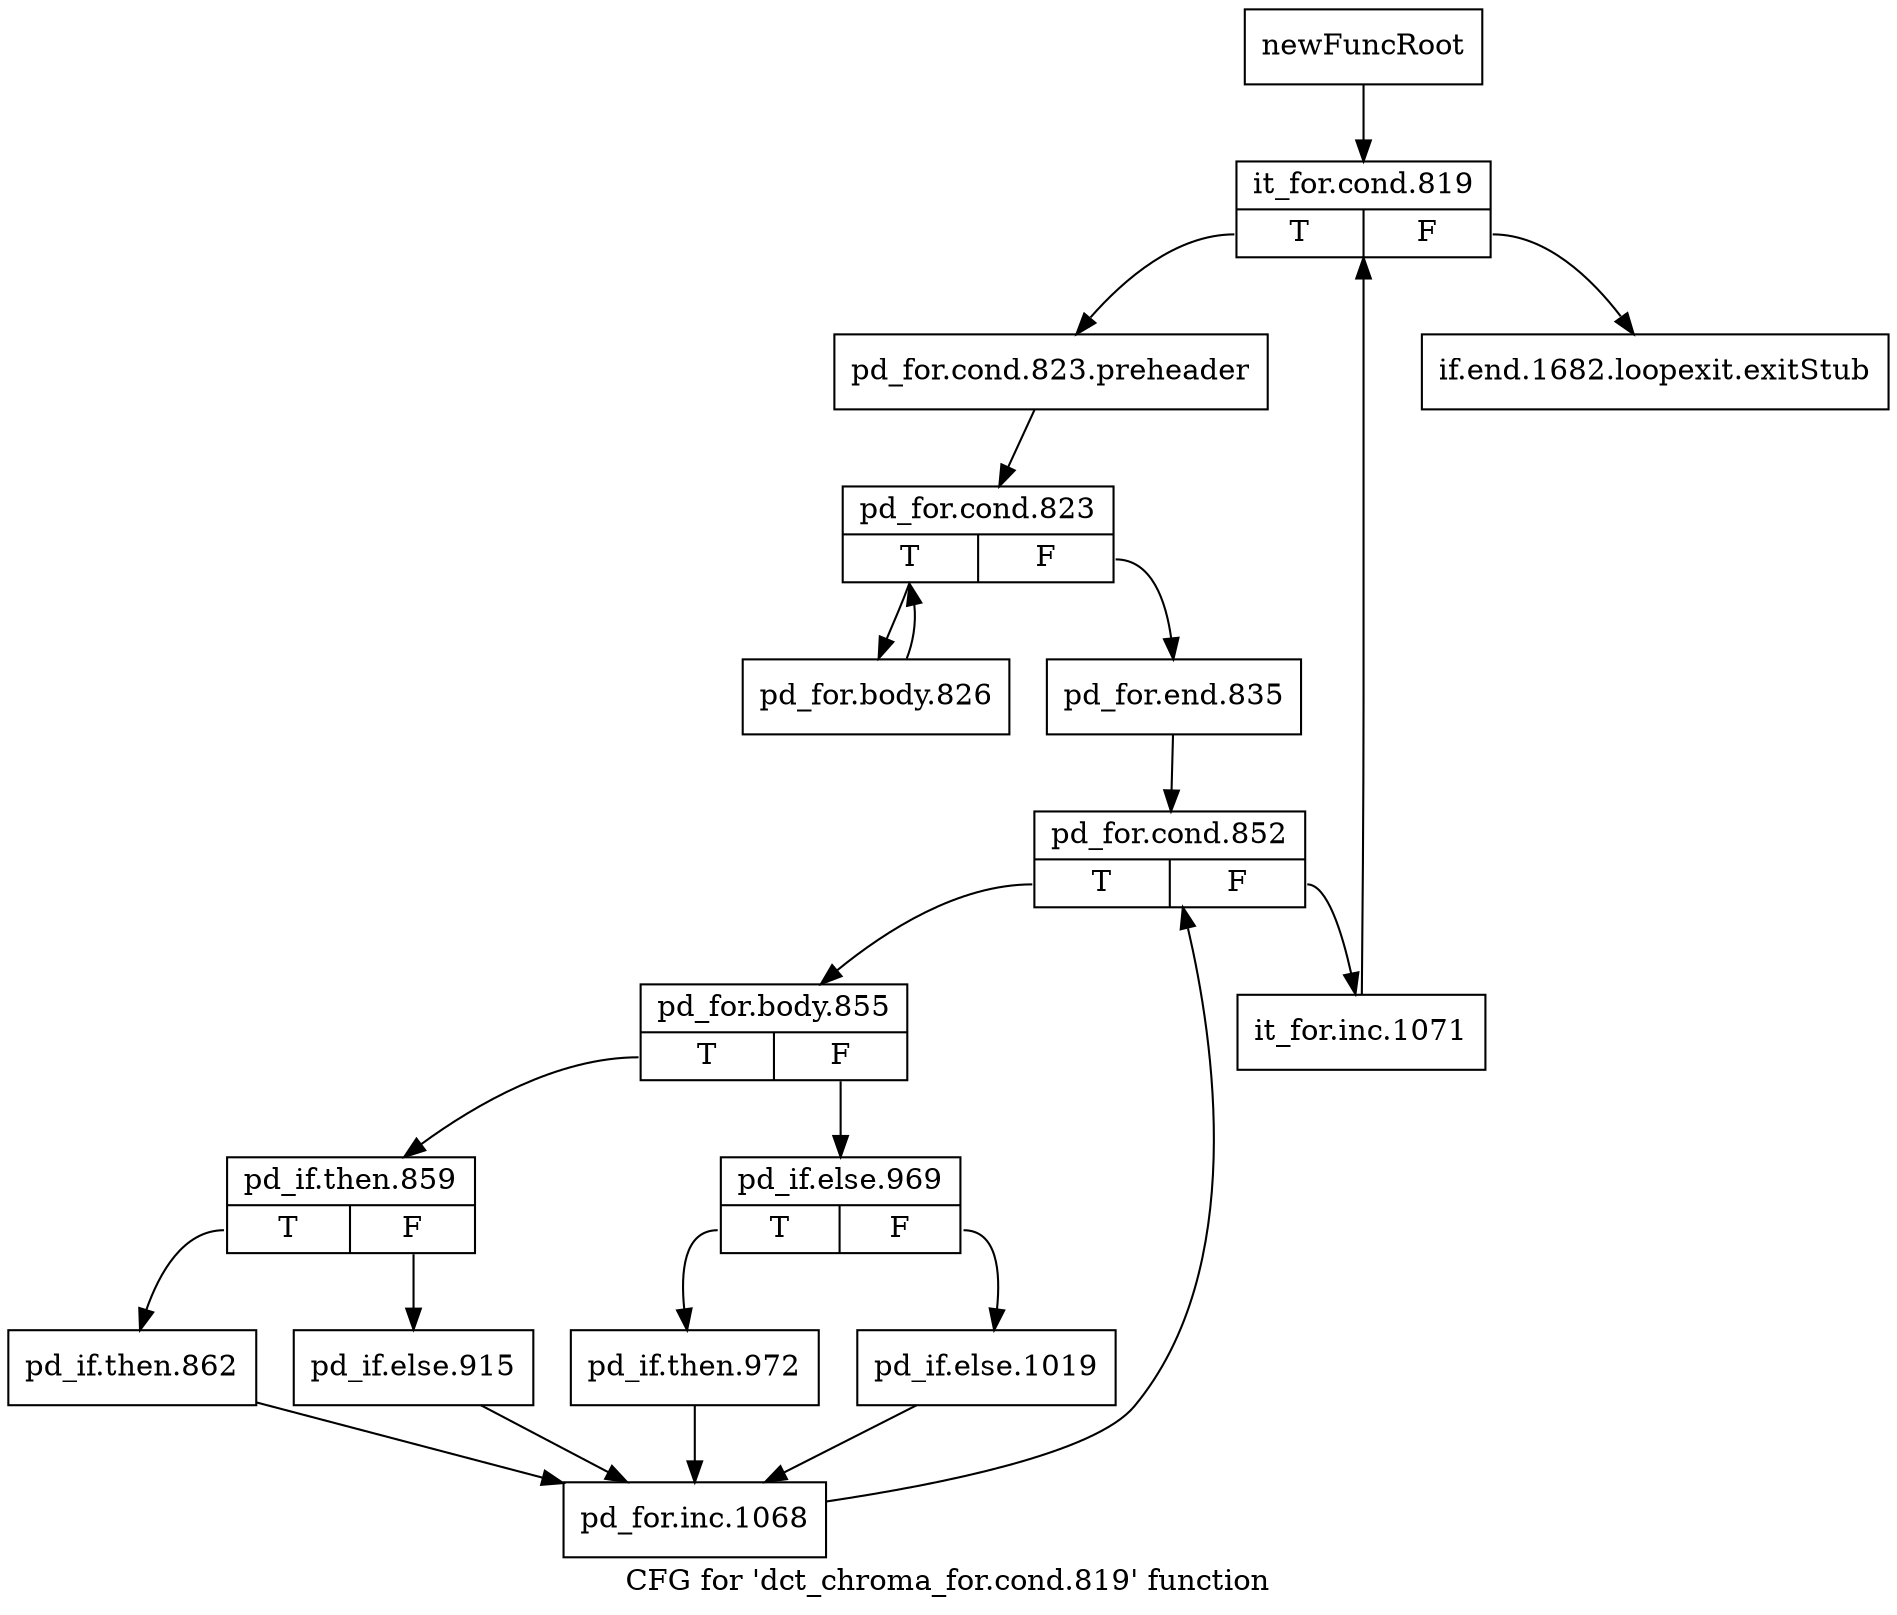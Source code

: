 digraph "CFG for 'dct_chroma_for.cond.819' function" {
	label="CFG for 'dct_chroma_for.cond.819' function";

	Node0x1f91960 [shape=record,label="{newFuncRoot}"];
	Node0x1f91960 -> Node0x1f91a00;
	Node0x1f919b0 [shape=record,label="{if.end.1682.loopexit.exitStub}"];
	Node0x1f91a00 [shape=record,label="{it_for.cond.819|{<s0>T|<s1>F}}"];
	Node0x1f91a00:s0 -> Node0x1f91a50;
	Node0x1f91a00:s1 -> Node0x1f919b0;
	Node0x1f91a50 [shape=record,label="{pd_for.cond.823.preheader}"];
	Node0x1f91a50 -> Node0x1f91aa0;
	Node0x1f91aa0 [shape=record,label="{pd_for.cond.823|{<s0>T|<s1>F}}"];
	Node0x1f91aa0:s0 -> Node0x1f92eb0;
	Node0x1f91aa0:s1 -> Node0x1f91af0;
	Node0x1f91af0 [shape=record,label="{pd_for.end.835}"];
	Node0x1f91af0 -> Node0x1f91b40;
	Node0x1f91b40 [shape=record,label="{pd_for.cond.852|{<s0>T|<s1>F}}"];
	Node0x1f91b40:s0 -> Node0x1f92c30;
	Node0x1f91b40:s1 -> Node0x1f91b90;
	Node0x1f91b90 [shape=record,label="{it_for.inc.1071}"];
	Node0x1f91b90 -> Node0x1f91a00;
	Node0x1f92c30 [shape=record,label="{pd_for.body.855|{<s0>T|<s1>F}}"];
	Node0x1f92c30:s0 -> Node0x1f92d70;
	Node0x1f92c30:s1 -> Node0x1f92c80;
	Node0x1f92c80 [shape=record,label="{pd_if.else.969|{<s0>T|<s1>F}}"];
	Node0x1f92c80:s0 -> Node0x1f92d20;
	Node0x1f92c80:s1 -> Node0x1f92cd0;
	Node0x1f92cd0 [shape=record,label="{pd_if.else.1019}"];
	Node0x1f92cd0 -> Node0x1f92e60;
	Node0x1f92d20 [shape=record,label="{pd_if.then.972}"];
	Node0x1f92d20 -> Node0x1f92e60;
	Node0x1f92d70 [shape=record,label="{pd_if.then.859|{<s0>T|<s1>F}}"];
	Node0x1f92d70:s0 -> Node0x1f92e10;
	Node0x1f92d70:s1 -> Node0x1f92dc0;
	Node0x1f92dc0 [shape=record,label="{pd_if.else.915}"];
	Node0x1f92dc0 -> Node0x1f92e60;
	Node0x1f92e10 [shape=record,label="{pd_if.then.862}"];
	Node0x1f92e10 -> Node0x1f92e60;
	Node0x1f92e60 [shape=record,label="{pd_for.inc.1068}"];
	Node0x1f92e60 -> Node0x1f91b40;
	Node0x1f92eb0 [shape=record,label="{pd_for.body.826}"];
	Node0x1f92eb0 -> Node0x1f91aa0;
}
